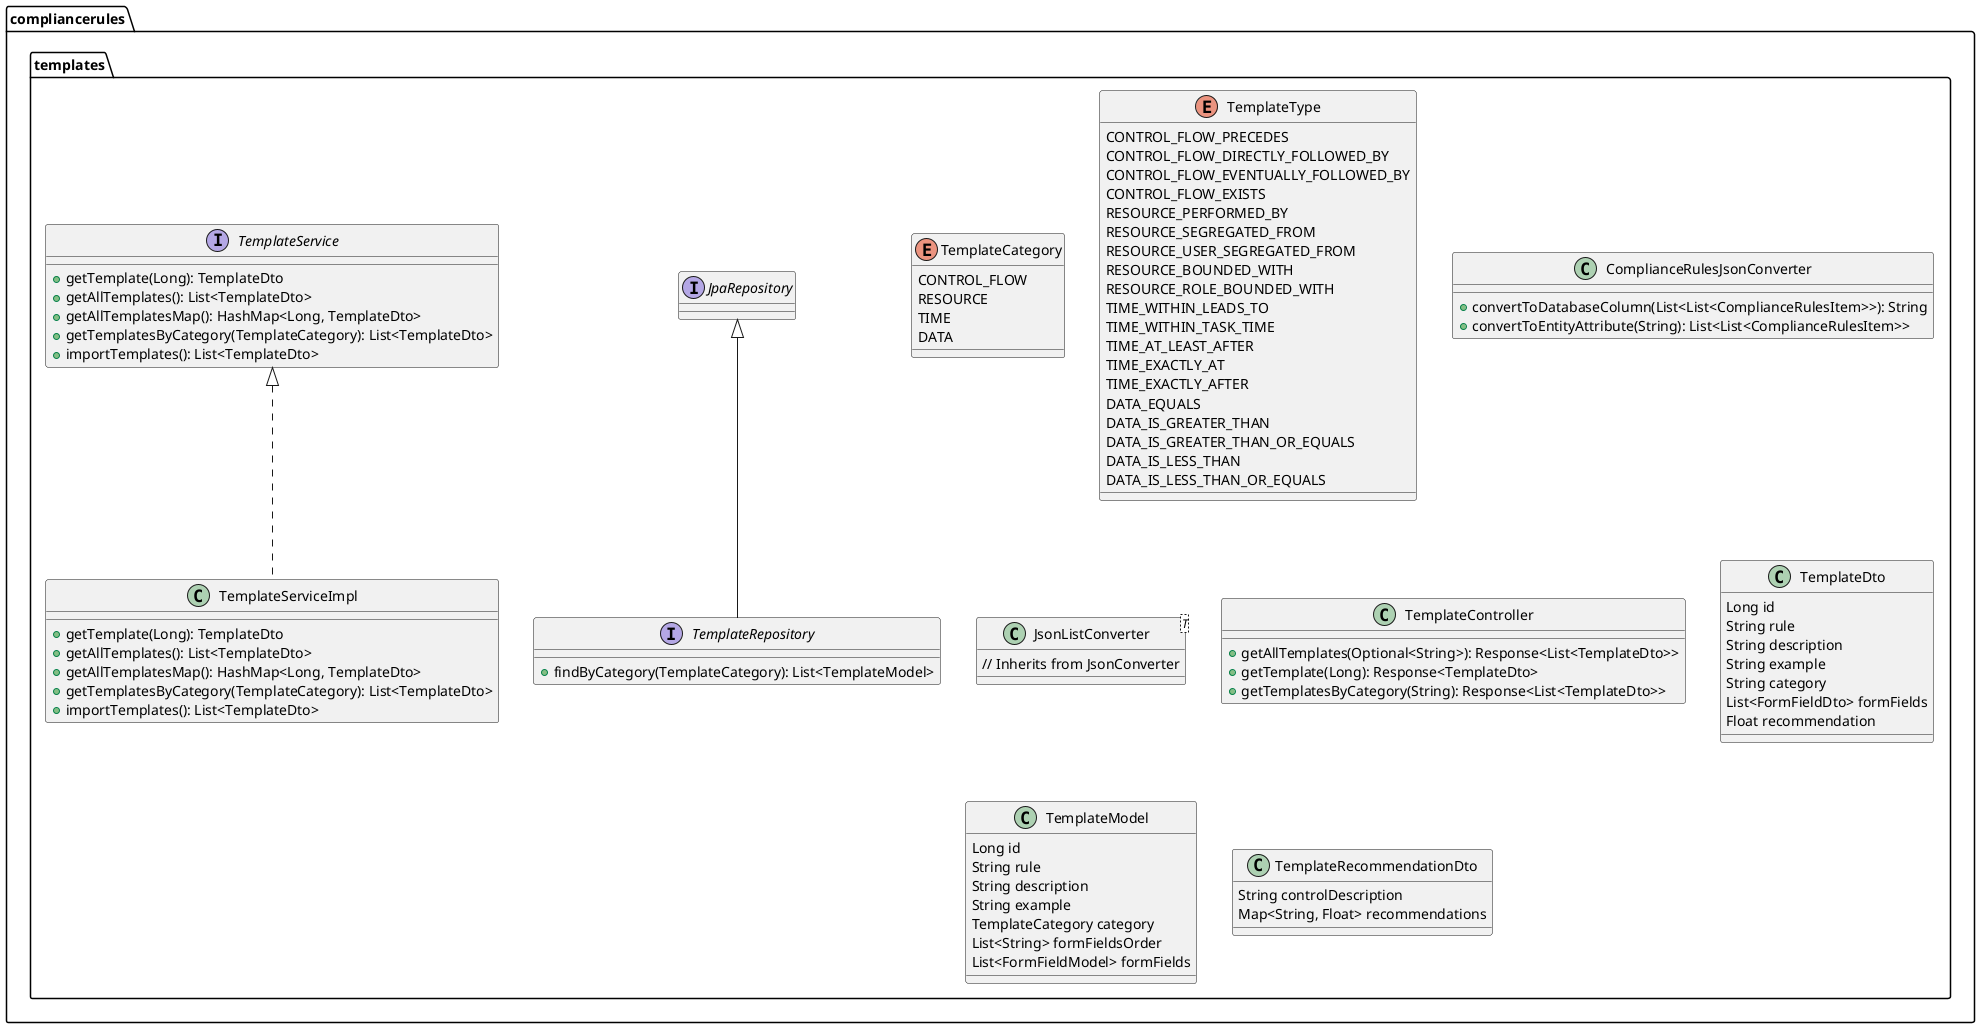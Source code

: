 @startuml compliancerules-templates

package compliancerules.templates {

    enum TemplateCategory {
        CONTROL_FLOW
        RESOURCE
        TIME
        DATA
    }

    enum TemplateType {
        CONTROL_FLOW_PRECEDES
        CONTROL_FLOW_DIRECTLY_FOLLOWED_BY
        CONTROL_FLOW_EVENTUALLY_FOLLOWED_BY
        CONTROL_FLOW_EXISTS
        RESOURCE_PERFORMED_BY
        RESOURCE_SEGREGATED_FROM
        RESOURCE_USER_SEGREGATED_FROM
        RESOURCE_BOUNDED_WITH
        RESOURCE_ROLE_BOUNDED_WITH
        TIME_WITHIN_LEADS_TO
        TIME_WITHIN_TASK_TIME
        TIME_AT_LEAST_AFTER
        TIME_EXACTLY_AT
        TIME_EXACTLY_AFTER
        DATA_EQUALS
        DATA_IS_GREATER_THAN
        DATA_IS_GREATER_THAN_OR_EQUALS
        DATA_IS_LESS_THAN
        DATA_IS_LESS_THAN_OR_EQUALS
    }

    class ComplianceRulesJsonConverter {
        +convertToDatabaseColumn(List<List<ComplianceRulesItem>>): String
        +convertToEntityAttribute(String): List<List<ComplianceRulesItem>>
    }

    class JsonListConverter<T> {
        // Inherits from JsonConverter
    }

    class TemplateController {
        +getAllTemplates(Optional<String>): Response<List<TemplateDto>>
        +getTemplate(Long): Response<TemplateDto>
        +getTemplatesByCategory(String): Response<List<TemplateDto>>
    }

    class TemplateDto {
        Long id
        String rule
        String description
        String example
        String category
        List<FormFieldDto> formFields
        Float recommendation
    }

    class TemplateModel {
        Long id
        String rule
        String description
        String example
        TemplateCategory category
        List<String> formFieldsOrder
        List<FormFieldModel> formFields
    }

    class TemplateRecommendationDto {
        String controlDescription
        Map<String, Float> recommendations
    }

    interface TemplateRepository extends JpaRepository {
        +findByCategory(TemplateCategory): List<TemplateModel>
    }

    interface TemplateService {
        +getTemplate(Long): TemplateDto
        +getAllTemplates(): List<TemplateDto>
        +getAllTemplatesMap(): HashMap<Long, TemplateDto>
        +getTemplatesByCategory(TemplateCategory): List<TemplateDto>
        +importTemplates(): List<TemplateDto>
    }

    class TemplateServiceImpl implements TemplateService {
        +getTemplate(Long): TemplateDto
        +getAllTemplates(): List<TemplateDto>
        +getAllTemplatesMap(): HashMap<Long, TemplateDto>
        +getTemplatesByCategory(TemplateCategory): List<TemplateDto>
        +importTemplates(): List<TemplateDto>
    }
}

@enduml
